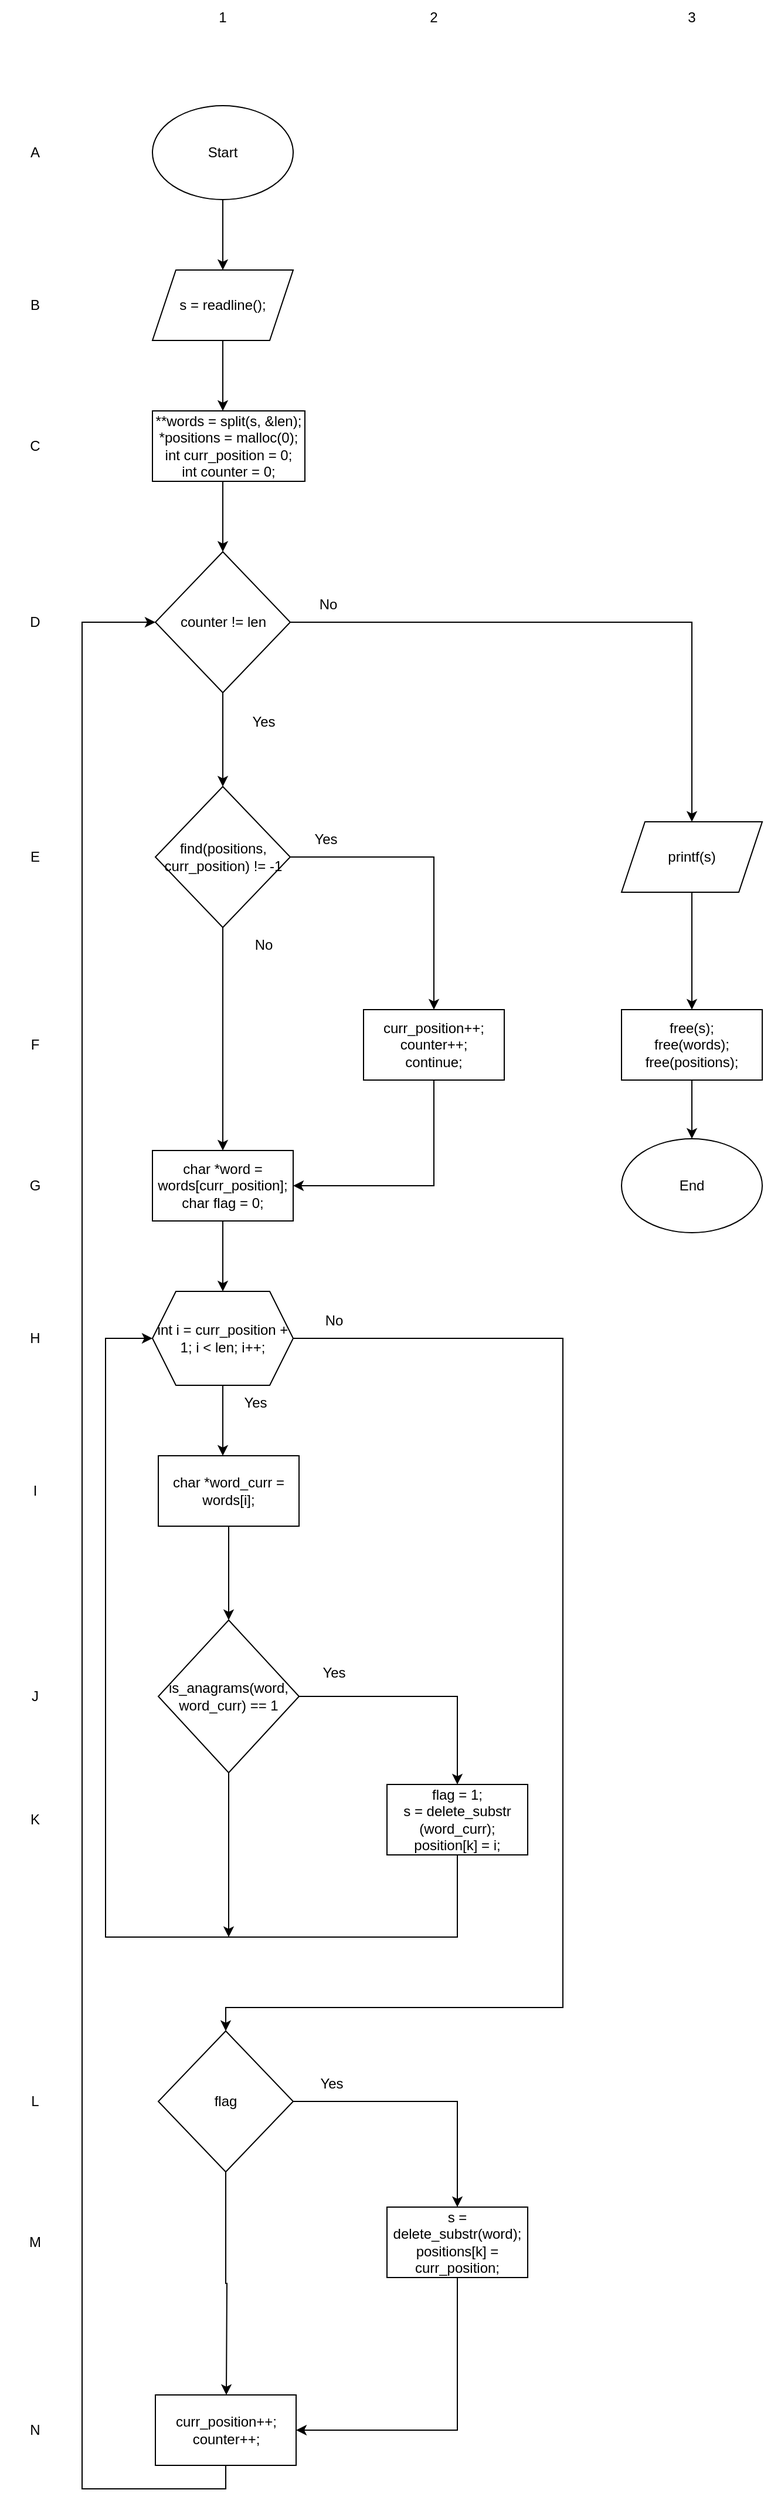<mxfile version="20.6.2" type="github">
  <diagram id="8wYgv9-v7Nqe_bmdsXYR" name="Страница 1">
    <mxGraphModel dx="2105" dy="1740" grid="1" gridSize="10" guides="1" tooltips="1" connect="1" arrows="1" fold="1" page="1" pageScale="1" pageWidth="827" pageHeight="1169" math="0" shadow="0">
      <root>
        <mxCell id="0" />
        <mxCell id="1" parent="0" />
        <mxCell id="HPKZztkQSvlfVHkEudxe-3" value="" style="edgeStyle=orthogonalEdgeStyle;rounded=0;orthogonalLoop=1;jettySize=auto;html=1;" edge="1" parent="1" source="HPKZztkQSvlfVHkEudxe-1">
          <mxGeometry relative="1" as="geometry">
            <mxPoint x="130" y="200" as="targetPoint" />
          </mxGeometry>
        </mxCell>
        <mxCell id="HPKZztkQSvlfVHkEudxe-1" value="Start" style="ellipse;whiteSpace=wrap;html=1;" vertex="1" parent="1">
          <mxGeometry x="70" y="60" width="120" height="80" as="geometry" />
        </mxCell>
        <mxCell id="HPKZztkQSvlfVHkEudxe-14" value="" style="edgeStyle=orthogonalEdgeStyle;rounded=0;orthogonalLoop=1;jettySize=auto;html=1;" edge="1" parent="1" source="HPKZztkQSvlfVHkEudxe-4" target="HPKZztkQSvlfVHkEudxe-5">
          <mxGeometry relative="1" as="geometry">
            <Array as="points">
              <mxPoint x="130" y="310" />
              <mxPoint x="130" y="310" />
            </Array>
          </mxGeometry>
        </mxCell>
        <mxCell id="HPKZztkQSvlfVHkEudxe-4" value="s = readline();" style="shape=parallelogram;perimeter=parallelogramPerimeter;whiteSpace=wrap;html=1;fixedSize=1;" vertex="1" parent="1">
          <mxGeometry x="70" y="200" width="120" height="60" as="geometry" />
        </mxCell>
        <mxCell id="HPKZztkQSvlfVHkEudxe-15" value="" style="edgeStyle=orthogonalEdgeStyle;rounded=0;orthogonalLoop=1;jettySize=auto;html=1;" edge="1" parent="1" source="HPKZztkQSvlfVHkEudxe-5" target="HPKZztkQSvlfVHkEudxe-6">
          <mxGeometry relative="1" as="geometry">
            <Array as="points">
              <mxPoint x="130" y="400" />
              <mxPoint x="130" y="400" />
            </Array>
          </mxGeometry>
        </mxCell>
        <mxCell id="HPKZztkQSvlfVHkEudxe-5" value="**words = split(s, &amp;amp;len);&lt;br&gt;*positions = malloc(0);&lt;br&gt;int curr_position = 0;&lt;br&gt;int counter = 0;" style="rounded=0;whiteSpace=wrap;html=1;" vertex="1" parent="1">
          <mxGeometry x="70" y="320" width="130" height="60" as="geometry" />
        </mxCell>
        <mxCell id="HPKZztkQSvlfVHkEudxe-16" value="" style="edgeStyle=orthogonalEdgeStyle;rounded=0;orthogonalLoop=1;jettySize=auto;html=1;" edge="1" parent="1" source="HPKZztkQSvlfVHkEudxe-6" target="HPKZztkQSvlfVHkEudxe-7">
          <mxGeometry relative="1" as="geometry" />
        </mxCell>
        <mxCell id="HPKZztkQSvlfVHkEudxe-42" style="edgeStyle=orthogonalEdgeStyle;rounded=0;orthogonalLoop=1;jettySize=auto;html=1;exitX=1;exitY=0.5;exitDx=0;exitDy=0;entryX=0.5;entryY=0;entryDx=0;entryDy=0;" edge="1" parent="1" source="HPKZztkQSvlfVHkEudxe-6" target="HPKZztkQSvlfVHkEudxe-39">
          <mxGeometry relative="1" as="geometry" />
        </mxCell>
        <mxCell id="HPKZztkQSvlfVHkEudxe-6" value="counter != len" style="rhombus;whiteSpace=wrap;html=1;" vertex="1" parent="1">
          <mxGeometry x="72.5" y="440" width="115" height="120" as="geometry" />
        </mxCell>
        <mxCell id="HPKZztkQSvlfVHkEudxe-17" style="edgeStyle=orthogonalEdgeStyle;rounded=0;orthogonalLoop=1;jettySize=auto;html=1;exitX=1;exitY=0.5;exitDx=0;exitDy=0;entryX=0.5;entryY=0;entryDx=0;entryDy=0;" edge="1" parent="1" source="HPKZztkQSvlfVHkEudxe-7" target="HPKZztkQSvlfVHkEudxe-8">
          <mxGeometry relative="1" as="geometry" />
        </mxCell>
        <mxCell id="HPKZztkQSvlfVHkEudxe-18" style="edgeStyle=orthogonalEdgeStyle;rounded=0;orthogonalLoop=1;jettySize=auto;html=1;exitX=0.5;exitY=1;exitDx=0;exitDy=0;entryX=0.5;entryY=0;entryDx=0;entryDy=0;" edge="1" parent="1" source="HPKZztkQSvlfVHkEudxe-7" target="HPKZztkQSvlfVHkEudxe-9">
          <mxGeometry relative="1" as="geometry" />
        </mxCell>
        <mxCell id="HPKZztkQSvlfVHkEudxe-7" value="find(positions, curr_position) != -1" style="rhombus;whiteSpace=wrap;html=1;" vertex="1" parent="1">
          <mxGeometry x="72.5" y="640" width="115" height="120" as="geometry" />
        </mxCell>
        <mxCell id="HPKZztkQSvlfVHkEudxe-19" style="edgeStyle=orthogonalEdgeStyle;rounded=0;orthogonalLoop=1;jettySize=auto;html=1;exitX=0.5;exitY=1;exitDx=0;exitDy=0;entryX=1;entryY=0.5;entryDx=0;entryDy=0;" edge="1" parent="1" source="HPKZztkQSvlfVHkEudxe-8" target="HPKZztkQSvlfVHkEudxe-9">
          <mxGeometry relative="1" as="geometry" />
        </mxCell>
        <mxCell id="HPKZztkQSvlfVHkEudxe-8" value="curr_position++;&lt;br&gt;counter++;&lt;br&gt;continue;" style="rounded=0;whiteSpace=wrap;html=1;" vertex="1" parent="1">
          <mxGeometry x="250" y="830" width="120" height="60" as="geometry" />
        </mxCell>
        <mxCell id="HPKZztkQSvlfVHkEudxe-20" value="" style="edgeStyle=orthogonalEdgeStyle;rounded=0;orthogonalLoop=1;jettySize=auto;html=1;" edge="1" parent="1" source="HPKZztkQSvlfVHkEudxe-9" target="HPKZztkQSvlfVHkEudxe-10">
          <mxGeometry relative="1" as="geometry" />
        </mxCell>
        <mxCell id="HPKZztkQSvlfVHkEudxe-9" value="char *word = words[curr_position];&lt;br&gt;char flag = 0;" style="rounded=0;whiteSpace=wrap;html=1;" vertex="1" parent="1">
          <mxGeometry x="70" y="950" width="120" height="60" as="geometry" />
        </mxCell>
        <mxCell id="HPKZztkQSvlfVHkEudxe-21" value="" style="edgeStyle=orthogonalEdgeStyle;rounded=0;orthogonalLoop=1;jettySize=auto;html=1;" edge="1" parent="1" source="HPKZztkQSvlfVHkEudxe-10" target="HPKZztkQSvlfVHkEudxe-11">
          <mxGeometry relative="1" as="geometry">
            <Array as="points">
              <mxPoint x="130" y="1190" />
              <mxPoint x="130" y="1190" />
            </Array>
          </mxGeometry>
        </mxCell>
        <mxCell id="HPKZztkQSvlfVHkEudxe-35" style="edgeStyle=orthogonalEdgeStyle;rounded=0;orthogonalLoop=1;jettySize=auto;html=1;exitX=1;exitY=0.5;exitDx=0;exitDy=0;entryX=0.5;entryY=0;entryDx=0;entryDy=0;" edge="1" parent="1" source="HPKZztkQSvlfVHkEudxe-10" target="HPKZztkQSvlfVHkEudxe-28">
          <mxGeometry relative="1" as="geometry">
            <Array as="points">
              <mxPoint x="420" y="1110" />
              <mxPoint x="420" y="1680" />
              <mxPoint x="133" y="1680" />
            </Array>
          </mxGeometry>
        </mxCell>
        <mxCell id="HPKZztkQSvlfVHkEudxe-10" value="int i = curr_position + 1; i &amp;lt; len; i++;" style="shape=hexagon;perimeter=hexagonPerimeter2;whiteSpace=wrap;html=1;fixedSize=1;" vertex="1" parent="1">
          <mxGeometry x="70" y="1070" width="120" height="80" as="geometry" />
        </mxCell>
        <mxCell id="HPKZztkQSvlfVHkEudxe-22" value="" style="edgeStyle=orthogonalEdgeStyle;rounded=0;orthogonalLoop=1;jettySize=auto;html=1;" edge="1" parent="1" source="HPKZztkQSvlfVHkEudxe-11" target="HPKZztkQSvlfVHkEudxe-12">
          <mxGeometry relative="1" as="geometry" />
        </mxCell>
        <mxCell id="HPKZztkQSvlfVHkEudxe-11" value="char *word_curr = words[i];" style="rounded=0;whiteSpace=wrap;html=1;" vertex="1" parent="1">
          <mxGeometry x="75" y="1210" width="120" height="60" as="geometry" />
        </mxCell>
        <mxCell id="HPKZztkQSvlfVHkEudxe-25" style="edgeStyle=orthogonalEdgeStyle;rounded=0;orthogonalLoop=1;jettySize=auto;html=1;exitX=0.5;exitY=1;exitDx=0;exitDy=0;" edge="1" parent="1" source="HPKZztkQSvlfVHkEudxe-12">
          <mxGeometry relative="1" as="geometry">
            <mxPoint x="135" y="1620" as="targetPoint" />
          </mxGeometry>
        </mxCell>
        <mxCell id="HPKZztkQSvlfVHkEudxe-26" style="edgeStyle=orthogonalEdgeStyle;rounded=0;orthogonalLoop=1;jettySize=auto;html=1;exitX=1;exitY=0.5;exitDx=0;exitDy=0;entryX=0.5;entryY=0;entryDx=0;entryDy=0;" edge="1" parent="1" source="HPKZztkQSvlfVHkEudxe-12" target="HPKZztkQSvlfVHkEudxe-13">
          <mxGeometry relative="1" as="geometry" />
        </mxCell>
        <mxCell id="HPKZztkQSvlfVHkEudxe-12" value="is_anagrams(word, word_curr) == 1" style="rhombus;whiteSpace=wrap;html=1;" vertex="1" parent="1">
          <mxGeometry x="75" y="1350" width="120" height="130" as="geometry" />
        </mxCell>
        <mxCell id="HPKZztkQSvlfVHkEudxe-24" style="edgeStyle=orthogonalEdgeStyle;rounded=0;orthogonalLoop=1;jettySize=auto;html=1;exitX=0.5;exitY=1;exitDx=0;exitDy=0;entryX=0;entryY=0.5;entryDx=0;entryDy=0;" edge="1" parent="1" source="HPKZztkQSvlfVHkEudxe-13" target="HPKZztkQSvlfVHkEudxe-10">
          <mxGeometry relative="1" as="geometry">
            <Array as="points">
              <mxPoint x="330" y="1620" />
              <mxPoint x="30" y="1620" />
              <mxPoint x="30" y="1110" />
            </Array>
          </mxGeometry>
        </mxCell>
        <mxCell id="HPKZztkQSvlfVHkEudxe-13" value="flag = 1;&lt;br&gt;s = delete_substr (word_curr);&lt;br&gt;position[k] = i;" style="rounded=0;whiteSpace=wrap;html=1;" vertex="1" parent="1">
          <mxGeometry x="270" y="1490" width="120" height="60" as="geometry" />
        </mxCell>
        <mxCell id="HPKZztkQSvlfVHkEudxe-31" style="edgeStyle=orthogonalEdgeStyle;rounded=0;orthogonalLoop=1;jettySize=auto;html=1;exitX=1;exitY=0.5;exitDx=0;exitDy=0;entryX=0.5;entryY=0;entryDx=0;entryDy=0;" edge="1" parent="1" source="HPKZztkQSvlfVHkEudxe-28" target="HPKZztkQSvlfVHkEudxe-29">
          <mxGeometry relative="1" as="geometry" />
        </mxCell>
        <mxCell id="HPKZztkQSvlfVHkEudxe-34" style="edgeStyle=orthogonalEdgeStyle;rounded=0;orthogonalLoop=1;jettySize=auto;html=1;exitX=0.5;exitY=1;exitDx=0;exitDy=0;" edge="1" parent="1" source="HPKZztkQSvlfVHkEudxe-28">
          <mxGeometry relative="1" as="geometry">
            <mxPoint x="133" y="2010" as="targetPoint" />
          </mxGeometry>
        </mxCell>
        <mxCell id="HPKZztkQSvlfVHkEudxe-28" value="flag" style="rhombus;whiteSpace=wrap;html=1;" vertex="1" parent="1">
          <mxGeometry x="75" y="1700" width="115" height="120" as="geometry" />
        </mxCell>
        <mxCell id="HPKZztkQSvlfVHkEudxe-73" style="edgeStyle=orthogonalEdgeStyle;rounded=0;orthogonalLoop=1;jettySize=auto;html=1;exitX=0.5;exitY=1;exitDx=0;exitDy=0;entryX=1;entryY=0.5;entryDx=0;entryDy=0;" edge="1" parent="1" source="HPKZztkQSvlfVHkEudxe-29" target="HPKZztkQSvlfVHkEudxe-30">
          <mxGeometry relative="1" as="geometry" />
        </mxCell>
        <mxCell id="HPKZztkQSvlfVHkEudxe-29" value="s = delete_substr(word);&lt;br&gt;positions[k] = curr_position;" style="rounded=0;whiteSpace=wrap;html=1;" vertex="1" parent="1">
          <mxGeometry x="270" y="1850" width="120" height="60" as="geometry" />
        </mxCell>
        <mxCell id="HPKZztkQSvlfVHkEudxe-74" style="edgeStyle=orthogonalEdgeStyle;rounded=0;orthogonalLoop=1;jettySize=auto;html=1;exitX=0.5;exitY=1;exitDx=0;exitDy=0;entryX=0;entryY=0.5;entryDx=0;entryDy=0;" edge="1" parent="1" source="HPKZztkQSvlfVHkEudxe-30" target="HPKZztkQSvlfVHkEudxe-6">
          <mxGeometry relative="1" as="geometry">
            <Array as="points">
              <mxPoint x="133" y="2090" />
              <mxPoint x="10" y="2090" />
              <mxPoint x="10" y="500" />
            </Array>
          </mxGeometry>
        </mxCell>
        <mxCell id="HPKZztkQSvlfVHkEudxe-30" value="curr_position++;&lt;br&gt;counter++;" style="rounded=0;whiteSpace=wrap;html=1;" vertex="1" parent="1">
          <mxGeometry x="72.5" y="2010" width="120" height="60" as="geometry" />
        </mxCell>
        <mxCell id="HPKZztkQSvlfVHkEudxe-41" style="edgeStyle=orthogonalEdgeStyle;rounded=0;orthogonalLoop=1;jettySize=auto;html=1;exitX=0.5;exitY=1;exitDx=0;exitDy=0;" edge="1" parent="1" source="HPKZztkQSvlfVHkEudxe-39" target="HPKZztkQSvlfVHkEudxe-40">
          <mxGeometry relative="1" as="geometry" />
        </mxCell>
        <mxCell id="HPKZztkQSvlfVHkEudxe-39" value="printf(s)" style="shape=parallelogram;perimeter=parallelogramPerimeter;whiteSpace=wrap;html=1;fixedSize=1;" vertex="1" parent="1">
          <mxGeometry x="470" y="670" width="120" height="60" as="geometry" />
        </mxCell>
        <mxCell id="HPKZztkQSvlfVHkEudxe-44" value="" style="edgeStyle=orthogonalEdgeStyle;rounded=0;orthogonalLoop=1;jettySize=auto;html=1;" edge="1" parent="1" source="HPKZztkQSvlfVHkEudxe-40" target="HPKZztkQSvlfVHkEudxe-43">
          <mxGeometry relative="1" as="geometry" />
        </mxCell>
        <mxCell id="HPKZztkQSvlfVHkEudxe-40" value="free(s);&lt;br&gt;free(words);&lt;br&gt;free(positions);" style="rounded=0;whiteSpace=wrap;html=1;" vertex="1" parent="1">
          <mxGeometry x="470" y="830" width="120" height="60" as="geometry" />
        </mxCell>
        <mxCell id="HPKZztkQSvlfVHkEudxe-43" value="End" style="ellipse;whiteSpace=wrap;html=1;" vertex="1" parent="1">
          <mxGeometry x="470" y="940" width="120" height="80" as="geometry" />
        </mxCell>
        <mxCell id="HPKZztkQSvlfVHkEudxe-45" value="A" style="text;html=1;strokeColor=none;fillColor=none;align=center;verticalAlign=middle;whiteSpace=wrap;rounded=0;" vertex="1" parent="1">
          <mxGeometry x="-60" y="85" width="60" height="30" as="geometry" />
        </mxCell>
        <mxCell id="HPKZztkQSvlfVHkEudxe-46" value="B" style="text;html=1;strokeColor=none;fillColor=none;align=center;verticalAlign=middle;whiteSpace=wrap;rounded=0;" vertex="1" parent="1">
          <mxGeometry x="-60" y="215" width="60" height="30" as="geometry" />
        </mxCell>
        <mxCell id="HPKZztkQSvlfVHkEudxe-48" value="D" style="text;html=1;strokeColor=none;fillColor=none;align=center;verticalAlign=middle;whiteSpace=wrap;rounded=0;" vertex="1" parent="1">
          <mxGeometry x="-60" y="485" width="60" height="30" as="geometry" />
        </mxCell>
        <mxCell id="HPKZztkQSvlfVHkEudxe-49" value="C" style="text;html=1;strokeColor=none;fillColor=none;align=center;verticalAlign=middle;whiteSpace=wrap;rounded=0;" vertex="1" parent="1">
          <mxGeometry x="-60" y="335" width="60" height="30" as="geometry" />
        </mxCell>
        <mxCell id="HPKZztkQSvlfVHkEudxe-50" value="E" style="text;html=1;strokeColor=none;fillColor=none;align=center;verticalAlign=middle;whiteSpace=wrap;rounded=0;" vertex="1" parent="1">
          <mxGeometry x="-60" y="685" width="60" height="30" as="geometry" />
        </mxCell>
        <mxCell id="HPKZztkQSvlfVHkEudxe-51" value="F" style="text;html=1;strokeColor=none;fillColor=none;align=center;verticalAlign=middle;whiteSpace=wrap;rounded=0;" vertex="1" parent="1">
          <mxGeometry x="-60" y="845" width="60" height="30" as="geometry" />
        </mxCell>
        <mxCell id="HPKZztkQSvlfVHkEudxe-52" value="G" style="text;html=1;strokeColor=none;fillColor=none;align=center;verticalAlign=middle;whiteSpace=wrap;rounded=0;" vertex="1" parent="1">
          <mxGeometry x="-60" y="965" width="60" height="30" as="geometry" />
        </mxCell>
        <mxCell id="HPKZztkQSvlfVHkEudxe-53" value="H" style="text;html=1;strokeColor=none;fillColor=none;align=center;verticalAlign=middle;whiteSpace=wrap;rounded=0;" vertex="1" parent="1">
          <mxGeometry x="-60" y="1095" width="60" height="30" as="geometry" />
        </mxCell>
        <mxCell id="HPKZztkQSvlfVHkEudxe-54" value="I" style="text;html=1;strokeColor=none;fillColor=none;align=center;verticalAlign=middle;whiteSpace=wrap;rounded=0;" vertex="1" parent="1">
          <mxGeometry x="-60" y="1225" width="60" height="30" as="geometry" />
        </mxCell>
        <mxCell id="HPKZztkQSvlfVHkEudxe-57" value="J" style="text;html=1;strokeColor=none;fillColor=none;align=center;verticalAlign=middle;whiteSpace=wrap;rounded=0;" vertex="1" parent="1">
          <mxGeometry x="-60" y="1400" width="60" height="30" as="geometry" />
        </mxCell>
        <mxCell id="HPKZztkQSvlfVHkEudxe-58" value="K" style="text;html=1;strokeColor=none;fillColor=none;align=center;verticalAlign=middle;whiteSpace=wrap;rounded=0;" vertex="1" parent="1">
          <mxGeometry x="-60" y="1505" width="60" height="30" as="geometry" />
        </mxCell>
        <mxCell id="HPKZztkQSvlfVHkEudxe-59" value="L" style="text;html=1;strokeColor=none;fillColor=none;align=center;verticalAlign=middle;whiteSpace=wrap;rounded=0;" vertex="1" parent="1">
          <mxGeometry x="-60" y="1745" width="60" height="30" as="geometry" />
        </mxCell>
        <mxCell id="HPKZztkQSvlfVHkEudxe-60" value="M" style="text;html=1;strokeColor=none;fillColor=none;align=center;verticalAlign=middle;whiteSpace=wrap;rounded=0;" vertex="1" parent="1">
          <mxGeometry x="-60" y="1865" width="60" height="30" as="geometry" />
        </mxCell>
        <mxCell id="HPKZztkQSvlfVHkEudxe-61" value="N" style="text;html=1;strokeColor=none;fillColor=none;align=center;verticalAlign=middle;whiteSpace=wrap;rounded=0;" vertex="1" parent="1">
          <mxGeometry x="-60" y="2025" width="60" height="30" as="geometry" />
        </mxCell>
        <mxCell id="HPKZztkQSvlfVHkEudxe-62" value="1" style="text;html=1;strokeColor=none;fillColor=none;align=center;verticalAlign=middle;whiteSpace=wrap;rounded=0;" vertex="1" parent="1">
          <mxGeometry x="100" y="-30" width="60" height="30" as="geometry" />
        </mxCell>
        <mxCell id="HPKZztkQSvlfVHkEudxe-63" value="2" style="text;html=1;strokeColor=none;fillColor=none;align=center;verticalAlign=middle;whiteSpace=wrap;rounded=0;" vertex="1" parent="1">
          <mxGeometry x="280" y="-30" width="60" height="30" as="geometry" />
        </mxCell>
        <mxCell id="HPKZztkQSvlfVHkEudxe-64" value="3" style="text;html=1;strokeColor=none;fillColor=none;align=center;verticalAlign=middle;whiteSpace=wrap;rounded=0;" vertex="1" parent="1">
          <mxGeometry x="500" y="-30" width="60" height="30" as="geometry" />
        </mxCell>
        <mxCell id="HPKZztkQSvlfVHkEudxe-65" value="Yes" style="text;html=1;strokeColor=none;fillColor=none;align=center;verticalAlign=middle;whiteSpace=wrap;rounded=0;" vertex="1" parent="1">
          <mxGeometry x="135" y="570" width="60" height="30" as="geometry" />
        </mxCell>
        <mxCell id="HPKZztkQSvlfVHkEudxe-66" value="No" style="text;html=1;strokeColor=none;fillColor=none;align=center;verticalAlign=middle;whiteSpace=wrap;rounded=0;" vertex="1" parent="1">
          <mxGeometry x="190" y="470" width="60" height="30" as="geometry" />
        </mxCell>
        <mxCell id="HPKZztkQSvlfVHkEudxe-67" value="Yes" style="text;html=1;strokeColor=none;fillColor=none;align=center;verticalAlign=middle;whiteSpace=wrap;rounded=0;" vertex="1" parent="1">
          <mxGeometry x="188" y="670" width="60" height="30" as="geometry" />
        </mxCell>
        <mxCell id="HPKZztkQSvlfVHkEudxe-68" value="No" style="text;html=1;strokeColor=none;fillColor=none;align=center;verticalAlign=middle;whiteSpace=wrap;rounded=0;" vertex="1" parent="1">
          <mxGeometry x="135" y="760" width="60" height="30" as="geometry" />
        </mxCell>
        <mxCell id="HPKZztkQSvlfVHkEudxe-69" value="Yes" style="text;html=1;strokeColor=none;fillColor=none;align=center;verticalAlign=middle;whiteSpace=wrap;rounded=0;" vertex="1" parent="1">
          <mxGeometry x="127.5" y="1150" width="60" height="30" as="geometry" />
        </mxCell>
        <mxCell id="HPKZztkQSvlfVHkEudxe-70" value="No" style="text;html=1;strokeColor=none;fillColor=none;align=center;verticalAlign=middle;whiteSpace=wrap;rounded=0;" vertex="1" parent="1">
          <mxGeometry x="195" y="1080" width="60" height="30" as="geometry" />
        </mxCell>
        <mxCell id="HPKZztkQSvlfVHkEudxe-71" value="Yes" style="text;html=1;strokeColor=none;fillColor=none;align=center;verticalAlign=middle;whiteSpace=wrap;rounded=0;" vertex="1" parent="1">
          <mxGeometry x="195" y="1380" width="60" height="30" as="geometry" />
        </mxCell>
        <mxCell id="HPKZztkQSvlfVHkEudxe-72" value="Yes" style="text;html=1;strokeColor=none;fillColor=none;align=center;verticalAlign=middle;whiteSpace=wrap;rounded=0;" vertex="1" parent="1">
          <mxGeometry x="193" y="1730" width="60" height="30" as="geometry" />
        </mxCell>
      </root>
    </mxGraphModel>
  </diagram>
</mxfile>

